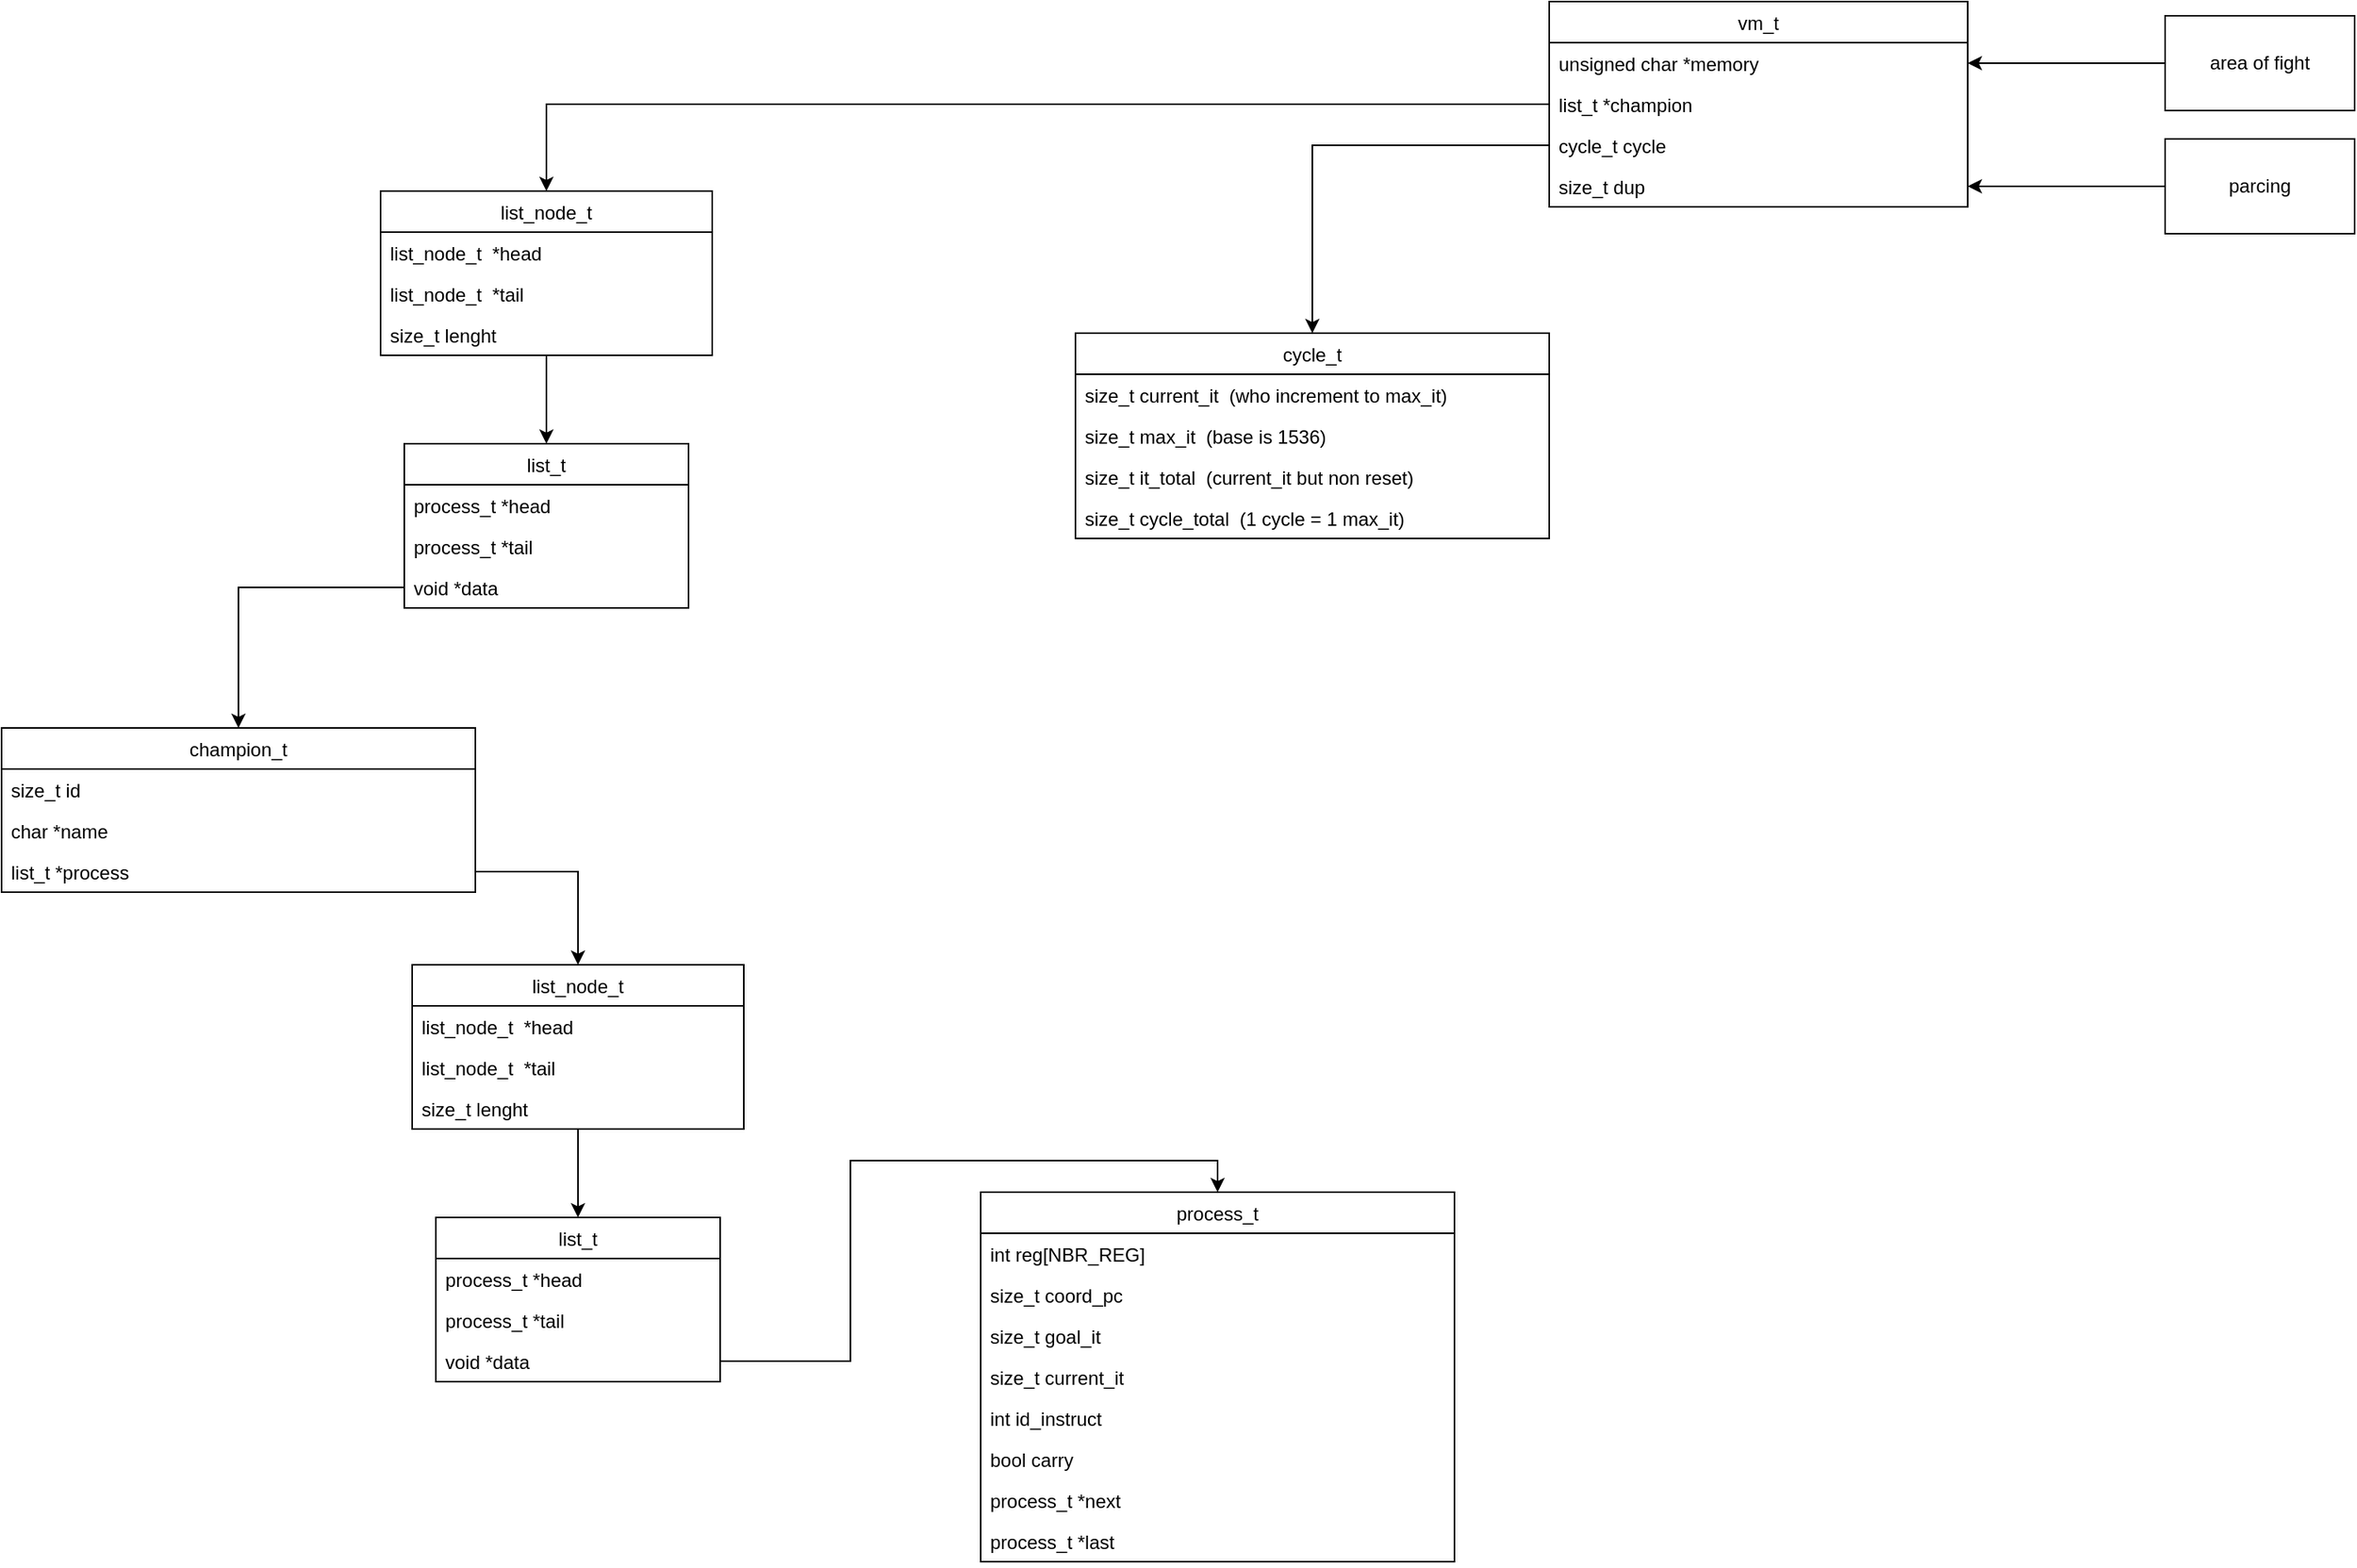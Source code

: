 <mxfile>
    <diagram id="sJNl7T-JgA-OTRm8y5UO" name="Page-1">
        <mxGraphModel dx="1286" dy="806" grid="1" gridSize="10" guides="1" tooltips="1" connect="1" arrows="1" fold="1" page="1" pageScale="1" pageWidth="850" pageHeight="1100" math="0" shadow="0">
            <root>
                <mxCell id="0"/>
                <mxCell id="1" parent="0"/>
                <mxCell id="gSWYZH3rOPVy1YwnoG2c-80" value="vm_t" style="swimlane;fontStyle=0;childLayout=stackLayout;horizontal=1;startSize=26;fillColor=none;horizontalStack=0;resizeParent=1;resizeParentMax=0;resizeLast=0;collapsible=1;marginBottom=0;" parent="1" vertex="1">
                    <mxGeometry x="1020" y="40" width="265" height="130" as="geometry"/>
                </mxCell>
                <mxCell id="gSWYZH3rOPVy1YwnoG2c-81" value="unsigned char *memory" style="text;strokeColor=none;fillColor=none;align=left;verticalAlign=top;spacingLeft=4;spacingRight=4;overflow=hidden;rotatable=0;points=[[0,0.5],[1,0.5]];portConstraint=eastwest;" parent="gSWYZH3rOPVy1YwnoG2c-80" vertex="1">
                    <mxGeometry y="26" width="265" height="26" as="geometry"/>
                </mxCell>
                <mxCell id="gSWYZH3rOPVy1YwnoG2c-82" value="list_t *champion&#10;" style="text;strokeColor=none;fillColor=none;align=left;verticalAlign=top;spacingLeft=4;spacingRight=4;overflow=hidden;rotatable=0;points=[[0,0.5],[1,0.5]];portConstraint=eastwest;" parent="gSWYZH3rOPVy1YwnoG2c-80" vertex="1">
                    <mxGeometry y="52" width="265" height="26" as="geometry"/>
                </mxCell>
                <mxCell id="gSWYZH3rOPVy1YwnoG2c-83" value="cycle_t cycle" style="text;strokeColor=none;fillColor=none;align=left;verticalAlign=top;spacingLeft=4;spacingRight=4;overflow=hidden;rotatable=0;points=[[0,0.5],[1,0.5]];portConstraint=eastwest;" parent="gSWYZH3rOPVy1YwnoG2c-80" vertex="1">
                    <mxGeometry y="78" width="265" height="26" as="geometry"/>
                </mxCell>
                <mxCell id="gSWYZH3rOPVy1YwnoG2c-84" value="size_t dup" style="text;strokeColor=none;fillColor=none;align=left;verticalAlign=top;spacingLeft=4;spacingRight=4;overflow=hidden;rotatable=0;points=[[0,0.5],[1,0.5]];portConstraint=eastwest;" parent="gSWYZH3rOPVy1YwnoG2c-80" vertex="1">
                    <mxGeometry y="104" width="265" height="26" as="geometry"/>
                </mxCell>
                <mxCell id="gSWYZH3rOPVy1YwnoG2c-87" style="edgeStyle=orthogonalEdgeStyle;rounded=0;orthogonalLoop=1;jettySize=auto;html=1;" parent="1" source="gSWYZH3rOPVy1YwnoG2c-85" target="gSWYZH3rOPVy1YwnoG2c-84" edge="1">
                    <mxGeometry relative="1" as="geometry"/>
                </mxCell>
                <mxCell id="gSWYZH3rOPVy1YwnoG2c-85" value="&lt;div&gt;parcing&lt;/div&gt;" style="rounded=0;whiteSpace=wrap;html=1;" parent="1" vertex="1">
                    <mxGeometry x="1410" y="127" width="120" height="60" as="geometry"/>
                </mxCell>
                <mxCell id="gSWYZH3rOPVy1YwnoG2c-89" style="edgeStyle=orthogonalEdgeStyle;rounded=0;orthogonalLoop=1;jettySize=auto;html=1;entryX=1;entryY=0.5;entryDx=0;entryDy=0;" parent="1" source="gSWYZH3rOPVy1YwnoG2c-88" target="gSWYZH3rOPVy1YwnoG2c-81" edge="1">
                    <mxGeometry relative="1" as="geometry"/>
                </mxCell>
                <mxCell id="gSWYZH3rOPVy1YwnoG2c-88" value="&lt;div&gt;area of fight&lt;br&gt;&lt;/div&gt;" style="rounded=0;whiteSpace=wrap;html=1;" parent="1" vertex="1">
                    <mxGeometry x="1410" y="49" width="120" height="60" as="geometry"/>
                </mxCell>
                <mxCell id="gSWYZH3rOPVy1YwnoG2c-94" value="cycle_t" style="swimlane;fontStyle=0;childLayout=stackLayout;horizontal=1;startSize=26;fillColor=none;horizontalStack=0;resizeParent=1;resizeParentMax=0;resizeLast=0;collapsible=1;marginBottom=0;" parent="1" vertex="1">
                    <mxGeometry x="720" y="250" width="300" height="130" as="geometry"/>
                </mxCell>
                <mxCell id="gSWYZH3rOPVy1YwnoG2c-95" value="size_t current_it  (who increment to max_it)" style="text;strokeColor=none;fillColor=none;align=left;verticalAlign=top;spacingLeft=4;spacingRight=4;overflow=hidden;rotatable=0;points=[[0,0.5],[1,0.5]];portConstraint=eastwest;" parent="gSWYZH3rOPVy1YwnoG2c-94" vertex="1">
                    <mxGeometry y="26" width="300" height="26" as="geometry"/>
                </mxCell>
                <mxCell id="gSWYZH3rOPVy1YwnoG2c-96" value="size_t max_it  (base is 1536)" style="text;strokeColor=none;fillColor=none;align=left;verticalAlign=top;spacingLeft=4;spacingRight=4;overflow=hidden;rotatable=0;points=[[0,0.5],[1,0.5]];portConstraint=eastwest;" parent="gSWYZH3rOPVy1YwnoG2c-94" vertex="1">
                    <mxGeometry y="52" width="300" height="26" as="geometry"/>
                </mxCell>
                <mxCell id="gSWYZH3rOPVy1YwnoG2c-97" value="size_t it_total  (current_it but non reset)" style="text;strokeColor=none;fillColor=none;align=left;verticalAlign=top;spacingLeft=4;spacingRight=4;overflow=hidden;rotatable=0;points=[[0,0.5],[1,0.5]];portConstraint=eastwest;" parent="gSWYZH3rOPVy1YwnoG2c-94" vertex="1">
                    <mxGeometry y="78" width="300" height="26" as="geometry"/>
                </mxCell>
                <mxCell id="gSWYZH3rOPVy1YwnoG2c-100" value="size_t cycle_total  (1 cycle = 1 max_it)" style="text;strokeColor=none;fillColor=none;align=left;verticalAlign=top;spacingLeft=4;spacingRight=4;overflow=hidden;rotatable=0;points=[[0,0.5],[1,0.5]];portConstraint=eastwest;" parent="gSWYZH3rOPVy1YwnoG2c-94" vertex="1">
                    <mxGeometry y="104" width="300" height="26" as="geometry"/>
                </mxCell>
                <mxCell id="gSWYZH3rOPVy1YwnoG2c-98" style="edgeStyle=orthogonalEdgeStyle;rounded=0;orthogonalLoop=1;jettySize=auto;html=1;entryX=0.5;entryY=0;entryDx=0;entryDy=0;" parent="1" source="gSWYZH3rOPVy1YwnoG2c-83" target="gSWYZH3rOPVy1YwnoG2c-94" edge="1">
                    <mxGeometry relative="1" as="geometry"/>
                </mxCell>
                <mxCell id="gSWYZH3rOPVy1YwnoG2c-101" value="champion_t" style="swimlane;fontStyle=0;childLayout=stackLayout;horizontal=1;startSize=26;fillColor=none;horizontalStack=0;resizeParent=1;resizeParentMax=0;resizeLast=0;collapsible=1;marginBottom=0;" parent="1" vertex="1">
                    <mxGeometry x="40" y="500" width="300" height="104" as="geometry"/>
                </mxCell>
                <mxCell id="gSWYZH3rOPVy1YwnoG2c-102" value="size_t id" style="text;strokeColor=none;fillColor=none;align=left;verticalAlign=top;spacingLeft=4;spacingRight=4;overflow=hidden;rotatable=0;points=[[0,0.5],[1,0.5]];portConstraint=eastwest;" parent="gSWYZH3rOPVy1YwnoG2c-101" vertex="1">
                    <mxGeometry y="26" width="300" height="26" as="geometry"/>
                </mxCell>
                <mxCell id="gSWYZH3rOPVy1YwnoG2c-103" value="char *name" style="text;strokeColor=none;fillColor=none;align=left;verticalAlign=top;spacingLeft=4;spacingRight=4;overflow=hidden;rotatable=0;points=[[0,0.5],[1,0.5]];portConstraint=eastwest;" parent="gSWYZH3rOPVy1YwnoG2c-101" vertex="1">
                    <mxGeometry y="52" width="300" height="26" as="geometry"/>
                </mxCell>
                <mxCell id="gSWYZH3rOPVy1YwnoG2c-104" value="list_t *process" style="text;strokeColor=none;fillColor=none;align=left;verticalAlign=top;spacingLeft=4;spacingRight=4;overflow=hidden;rotatable=0;points=[[0,0.5],[1,0.5]];portConstraint=eastwest;" parent="gSWYZH3rOPVy1YwnoG2c-101" vertex="1">
                    <mxGeometry y="78" width="300" height="26" as="geometry"/>
                </mxCell>
                <mxCell id="gSWYZH3rOPVy1YwnoG2c-109" value="process_t" style="swimlane;fontStyle=0;childLayout=stackLayout;horizontal=1;startSize=26;fillColor=none;horizontalStack=0;resizeParent=1;resizeParentMax=0;resizeLast=0;collapsible=1;marginBottom=0;" parent="1" vertex="1">
                    <mxGeometry x="660" y="794" width="300" height="234" as="geometry"/>
                </mxCell>
                <mxCell id="gSWYZH3rOPVy1YwnoG2c-110" value="int reg[NBR_REG]" style="text;strokeColor=none;fillColor=none;align=left;verticalAlign=top;spacingLeft=4;spacingRight=4;overflow=hidden;rotatable=0;points=[[0,0.5],[1,0.5]];portConstraint=eastwest;" parent="gSWYZH3rOPVy1YwnoG2c-109" vertex="1">
                    <mxGeometry y="26" width="300" height="26" as="geometry"/>
                </mxCell>
                <mxCell id="gSWYZH3rOPVy1YwnoG2c-111" value="size_t coord_pc" style="text;strokeColor=none;fillColor=none;align=left;verticalAlign=top;spacingLeft=4;spacingRight=4;overflow=hidden;rotatable=0;points=[[0,0.5],[1,0.5]];portConstraint=eastwest;" parent="gSWYZH3rOPVy1YwnoG2c-109" vertex="1">
                    <mxGeometry y="52" width="300" height="26" as="geometry"/>
                </mxCell>
                <mxCell id="gSWYZH3rOPVy1YwnoG2c-112" value="size_t goal_it" style="text;strokeColor=none;fillColor=none;align=left;verticalAlign=top;spacingLeft=4;spacingRight=4;overflow=hidden;rotatable=0;points=[[0,0.5],[1,0.5]];portConstraint=eastwest;" parent="gSWYZH3rOPVy1YwnoG2c-109" vertex="1">
                    <mxGeometry y="78" width="300" height="26" as="geometry"/>
                </mxCell>
                <mxCell id="gSWYZH3rOPVy1YwnoG2c-113" value="size_t current_it" style="text;strokeColor=none;fillColor=none;align=left;verticalAlign=top;spacingLeft=4;spacingRight=4;overflow=hidden;rotatable=0;points=[[0,0.5],[1,0.5]];portConstraint=eastwest;" parent="gSWYZH3rOPVy1YwnoG2c-109" vertex="1">
                    <mxGeometry y="104" width="300" height="26" as="geometry"/>
                </mxCell>
                <mxCell id="gSWYZH3rOPVy1YwnoG2c-114" value="int id_instruct" style="text;strokeColor=none;fillColor=none;align=left;verticalAlign=top;spacingLeft=4;spacingRight=4;overflow=hidden;rotatable=0;points=[[0,0.5],[1,0.5]];portConstraint=eastwest;" parent="gSWYZH3rOPVy1YwnoG2c-109" vertex="1">
                    <mxGeometry y="130" width="300" height="26" as="geometry"/>
                </mxCell>
                <mxCell id="gSWYZH3rOPVy1YwnoG2c-115" value="bool carry" style="text;strokeColor=none;fillColor=none;align=left;verticalAlign=top;spacingLeft=4;spacingRight=4;overflow=hidden;rotatable=0;points=[[0,0.5],[1,0.5]];portConstraint=eastwest;" parent="gSWYZH3rOPVy1YwnoG2c-109" vertex="1">
                    <mxGeometry y="156" width="300" height="26" as="geometry"/>
                </mxCell>
                <mxCell id="gSWYZH3rOPVy1YwnoG2c-116" value="process_t *next" style="text;strokeColor=none;fillColor=none;align=left;verticalAlign=top;spacingLeft=4;spacingRight=4;overflow=hidden;rotatable=0;points=[[0,0.5],[1,0.5]];portConstraint=eastwest;" parent="gSWYZH3rOPVy1YwnoG2c-109" vertex="1">
                    <mxGeometry y="182" width="300" height="26" as="geometry"/>
                </mxCell>
                <mxCell id="gSWYZH3rOPVy1YwnoG2c-117" value="process_t *last" style="text;strokeColor=none;fillColor=none;align=left;verticalAlign=top;spacingLeft=4;spacingRight=4;overflow=hidden;rotatable=0;points=[[0,0.5],[1,0.5]];portConstraint=eastwest;" parent="gSWYZH3rOPVy1YwnoG2c-109" vertex="1">
                    <mxGeometry y="208" width="300" height="26" as="geometry"/>
                </mxCell>
                <mxCell id="26" style="edgeStyle=orthogonalEdgeStyle;rounded=0;orthogonalLoop=1;jettySize=auto;html=1;entryX=0.5;entryY=0;entryDx=0;entryDy=0;" edge="1" parent="1" source="12" target="22">
                    <mxGeometry relative="1" as="geometry"/>
                </mxCell>
                <mxCell id="12" value="list_node_t" style="swimlane;fontStyle=0;childLayout=stackLayout;horizontal=1;startSize=26;fillColor=none;horizontalStack=0;resizeParent=1;resizeParentMax=0;resizeLast=0;collapsible=1;marginBottom=0;" parent="1" vertex="1">
                    <mxGeometry x="280" y="160" width="210" height="104" as="geometry"/>
                </mxCell>
                <mxCell id="16" value="list_node_t  *head" style="text;strokeColor=none;fillColor=none;align=left;verticalAlign=top;spacingLeft=4;spacingRight=4;overflow=hidden;rotatable=0;points=[[0,0.5],[1,0.5]];portConstraint=eastwest;" parent="12" vertex="1">
                    <mxGeometry y="26" width="210" height="26" as="geometry"/>
                </mxCell>
                <mxCell id="17" value="list_node_t  *tail" style="text;strokeColor=none;fillColor=none;align=left;verticalAlign=top;spacingLeft=4;spacingRight=4;overflow=hidden;rotatable=0;points=[[0,0.5],[1,0.5]];portConstraint=eastwest;" parent="12" vertex="1">
                    <mxGeometry y="52" width="210" height="26" as="geometry"/>
                </mxCell>
                <mxCell id="18" value="size_t lenght" style="text;strokeColor=none;fillColor=none;align=left;verticalAlign=top;spacingLeft=4;spacingRight=4;overflow=hidden;rotatable=0;points=[[0,0.5],[1,0.5]];portConstraint=eastwest;" parent="12" vertex="1">
                    <mxGeometry y="78" width="210" height="26" as="geometry"/>
                </mxCell>
                <mxCell id="21" style="edgeStyle=orthogonalEdgeStyle;rounded=0;orthogonalLoop=1;jettySize=auto;html=1;entryX=0.5;entryY=0;entryDx=0;entryDy=0;" parent="1" source="gSWYZH3rOPVy1YwnoG2c-82" target="12" edge="1">
                    <mxGeometry relative="1" as="geometry"/>
                </mxCell>
                <mxCell id="22" value="list_t" style="swimlane;fontStyle=0;childLayout=stackLayout;horizontal=1;startSize=26;fillColor=none;horizontalStack=0;resizeParent=1;resizeParentMax=0;resizeLast=0;collapsible=1;marginBottom=0;" vertex="1" parent="1">
                    <mxGeometry x="295" y="320" width="180" height="104" as="geometry"/>
                </mxCell>
                <mxCell id="23" value="process_t *head" style="text;strokeColor=none;fillColor=none;align=left;verticalAlign=top;spacingLeft=4;spacingRight=4;overflow=hidden;rotatable=0;points=[[0,0.5],[1,0.5]];portConstraint=eastwest;" vertex="1" parent="22">
                    <mxGeometry y="26" width="180" height="26" as="geometry"/>
                </mxCell>
                <mxCell id="24" value="process_t *tail" style="text;strokeColor=none;fillColor=none;align=left;verticalAlign=top;spacingLeft=4;spacingRight=4;overflow=hidden;rotatable=0;points=[[0,0.5],[1,0.5]];portConstraint=eastwest;" vertex="1" parent="22">
                    <mxGeometry y="52" width="180" height="26" as="geometry"/>
                </mxCell>
                <mxCell id="25" value="void *data" style="text;strokeColor=none;fillColor=none;align=left;verticalAlign=top;spacingLeft=4;spacingRight=4;overflow=hidden;rotatable=0;points=[[0,0.5],[1,0.5]];portConstraint=eastwest;" vertex="1" parent="22">
                    <mxGeometry y="78" width="180" height="26" as="geometry"/>
                </mxCell>
                <mxCell id="27" style="edgeStyle=orthogonalEdgeStyle;rounded=0;orthogonalLoop=1;jettySize=auto;html=1;entryX=0.5;entryY=0;entryDx=0;entryDy=0;" edge="1" parent="1" source="25" target="gSWYZH3rOPVy1YwnoG2c-101">
                    <mxGeometry relative="1" as="geometry"/>
                </mxCell>
                <mxCell id="37" style="edgeStyle=orthogonalEdgeStyle;rounded=0;orthogonalLoop=1;jettySize=auto;html=1;entryX=0.5;entryY=0;entryDx=0;entryDy=0;" edge="1" parent="1" source="38" target="42">
                    <mxGeometry relative="1" as="geometry"/>
                </mxCell>
                <mxCell id="38" value="list_node_t" style="swimlane;fontStyle=0;childLayout=stackLayout;horizontal=1;startSize=26;fillColor=none;horizontalStack=0;resizeParent=1;resizeParentMax=0;resizeLast=0;collapsible=1;marginBottom=0;" vertex="1" parent="1">
                    <mxGeometry x="300" y="650" width="210" height="104" as="geometry"/>
                </mxCell>
                <mxCell id="39" value="list_node_t  *head" style="text;strokeColor=none;fillColor=none;align=left;verticalAlign=top;spacingLeft=4;spacingRight=4;overflow=hidden;rotatable=0;points=[[0,0.5],[1,0.5]];portConstraint=eastwest;" vertex="1" parent="38">
                    <mxGeometry y="26" width="210" height="26" as="geometry"/>
                </mxCell>
                <mxCell id="40" value="list_node_t  *tail" style="text;strokeColor=none;fillColor=none;align=left;verticalAlign=top;spacingLeft=4;spacingRight=4;overflow=hidden;rotatable=0;points=[[0,0.5],[1,0.5]];portConstraint=eastwest;" vertex="1" parent="38">
                    <mxGeometry y="52" width="210" height="26" as="geometry"/>
                </mxCell>
                <mxCell id="41" value="size_t lenght" style="text;strokeColor=none;fillColor=none;align=left;verticalAlign=top;spacingLeft=4;spacingRight=4;overflow=hidden;rotatable=0;points=[[0,0.5],[1,0.5]];portConstraint=eastwest;" vertex="1" parent="38">
                    <mxGeometry y="78" width="210" height="26" as="geometry"/>
                </mxCell>
                <mxCell id="42" value="list_t" style="swimlane;fontStyle=0;childLayout=stackLayout;horizontal=1;startSize=26;fillColor=none;horizontalStack=0;resizeParent=1;resizeParentMax=0;resizeLast=0;collapsible=1;marginBottom=0;" vertex="1" parent="1">
                    <mxGeometry x="315" y="810" width="180" height="104" as="geometry"/>
                </mxCell>
                <mxCell id="43" value="process_t *head" style="text;strokeColor=none;fillColor=none;align=left;verticalAlign=top;spacingLeft=4;spacingRight=4;overflow=hidden;rotatable=0;points=[[0,0.5],[1,0.5]];portConstraint=eastwest;" vertex="1" parent="42">
                    <mxGeometry y="26" width="180" height="26" as="geometry"/>
                </mxCell>
                <mxCell id="44" value="process_t *tail" style="text;strokeColor=none;fillColor=none;align=left;verticalAlign=top;spacingLeft=4;spacingRight=4;overflow=hidden;rotatable=0;points=[[0,0.5],[1,0.5]];portConstraint=eastwest;" vertex="1" parent="42">
                    <mxGeometry y="52" width="180" height="26" as="geometry"/>
                </mxCell>
                <mxCell id="45" value="void *data" style="text;strokeColor=none;fillColor=none;align=left;verticalAlign=top;spacingLeft=4;spacingRight=4;overflow=hidden;rotatable=0;points=[[0,0.5],[1,0.5]];portConstraint=eastwest;" vertex="1" parent="42">
                    <mxGeometry y="78" width="180" height="26" as="geometry"/>
                </mxCell>
                <mxCell id="46" style="edgeStyle=orthogonalEdgeStyle;rounded=0;orthogonalLoop=1;jettySize=auto;html=1;entryX=0.5;entryY=0;entryDx=0;entryDy=0;" edge="1" parent="1" source="gSWYZH3rOPVy1YwnoG2c-104" target="38">
                    <mxGeometry relative="1" as="geometry"/>
                </mxCell>
                <mxCell id="47" style="edgeStyle=orthogonalEdgeStyle;rounded=0;orthogonalLoop=1;jettySize=auto;html=1;entryX=0.5;entryY=0;entryDx=0;entryDy=0;" edge="1" parent="1" source="45" target="gSWYZH3rOPVy1YwnoG2c-109">
                    <mxGeometry relative="1" as="geometry"/>
                </mxCell>
            </root>
        </mxGraphModel>
    </diagram>
</mxfile>